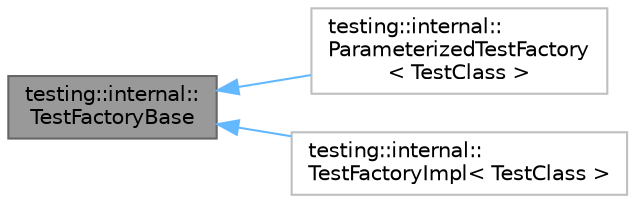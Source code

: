 digraph "testing::internal::TestFactoryBase"
{
 // LATEX_PDF_SIZE
  bgcolor="transparent";
  edge [fontname=Helvetica,fontsize=10,labelfontname=Helvetica,labelfontsize=10];
  node [fontname=Helvetica,fontsize=10,shape=box,height=0.2,width=0.4];
  rankdir="LR";
  Node1 [id="Node000001",label="testing::internal::\lTestFactoryBase",height=0.2,width=0.4,color="gray40", fillcolor="grey60", style="filled", fontcolor="black",tooltip=" "];
  Node1 -> Node2 [id="edge1_Node000001_Node000002",dir="back",color="steelblue1",style="solid",tooltip=" "];
  Node2 [id="Node000002",label="testing::internal::\lParameterizedTestFactory\l\< TestClass \>",height=0.2,width=0.4,color="grey75", fillcolor="white", style="filled",URL="$classtesting_1_1internal_1_1_parameterized_test_factory.html",tooltip=" "];
  Node1 -> Node3 [id="edge2_Node000001_Node000003",dir="back",color="steelblue1",style="solid",tooltip=" "];
  Node3 [id="Node000003",label="testing::internal::\lTestFactoryImpl\< TestClass \>",height=0.2,width=0.4,color="grey75", fillcolor="white", style="filled",URL="$classtesting_1_1internal_1_1_test_factory_impl.html",tooltip=" "];
}
